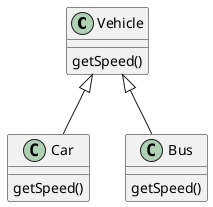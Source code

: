 @startuml

class Vehicle {
getSpeed()
}

class Car {
getSpeed()
}

class Bus {
getSpeed()
}


Vehicle <|-- Car
Vehicle <|-- Bus

@enduml